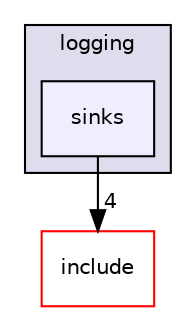 digraph "onnxruntime/onnxruntime/core/common/logging/sinks" {
  compound=true
  node [ fontsize="10", fontname="Helvetica"];
  edge [ labelfontsize="10", labelfontname="Helvetica"];
  subgraph clusterdir_1f4c91770d7e35599dc08a95a87e8046 {
    graph [ bgcolor="#ddddee", pencolor="black", label="logging" fontname="Helvetica", fontsize="10", URL="dir_1f4c91770d7e35599dc08a95a87e8046.html"]
  dir_499eb2b1b9e0e536cc730c1bcca58585 [shape=box, label="sinks", style="filled", fillcolor="#eeeeff", pencolor="black", URL="dir_499eb2b1b9e0e536cc730c1bcca58585.html"];
  }
  dir_f44f875884e6b767c5658db22ccaab42 [shape=box label="include" fillcolor="white" style="filled" color="red" URL="dir_f44f875884e6b767c5658db22ccaab42.html"];
  dir_499eb2b1b9e0e536cc730c1bcca58585->dir_f44f875884e6b767c5658db22ccaab42 [headlabel="4", labeldistance=1.5 headhref="dir_000031_000008.html"];
}
